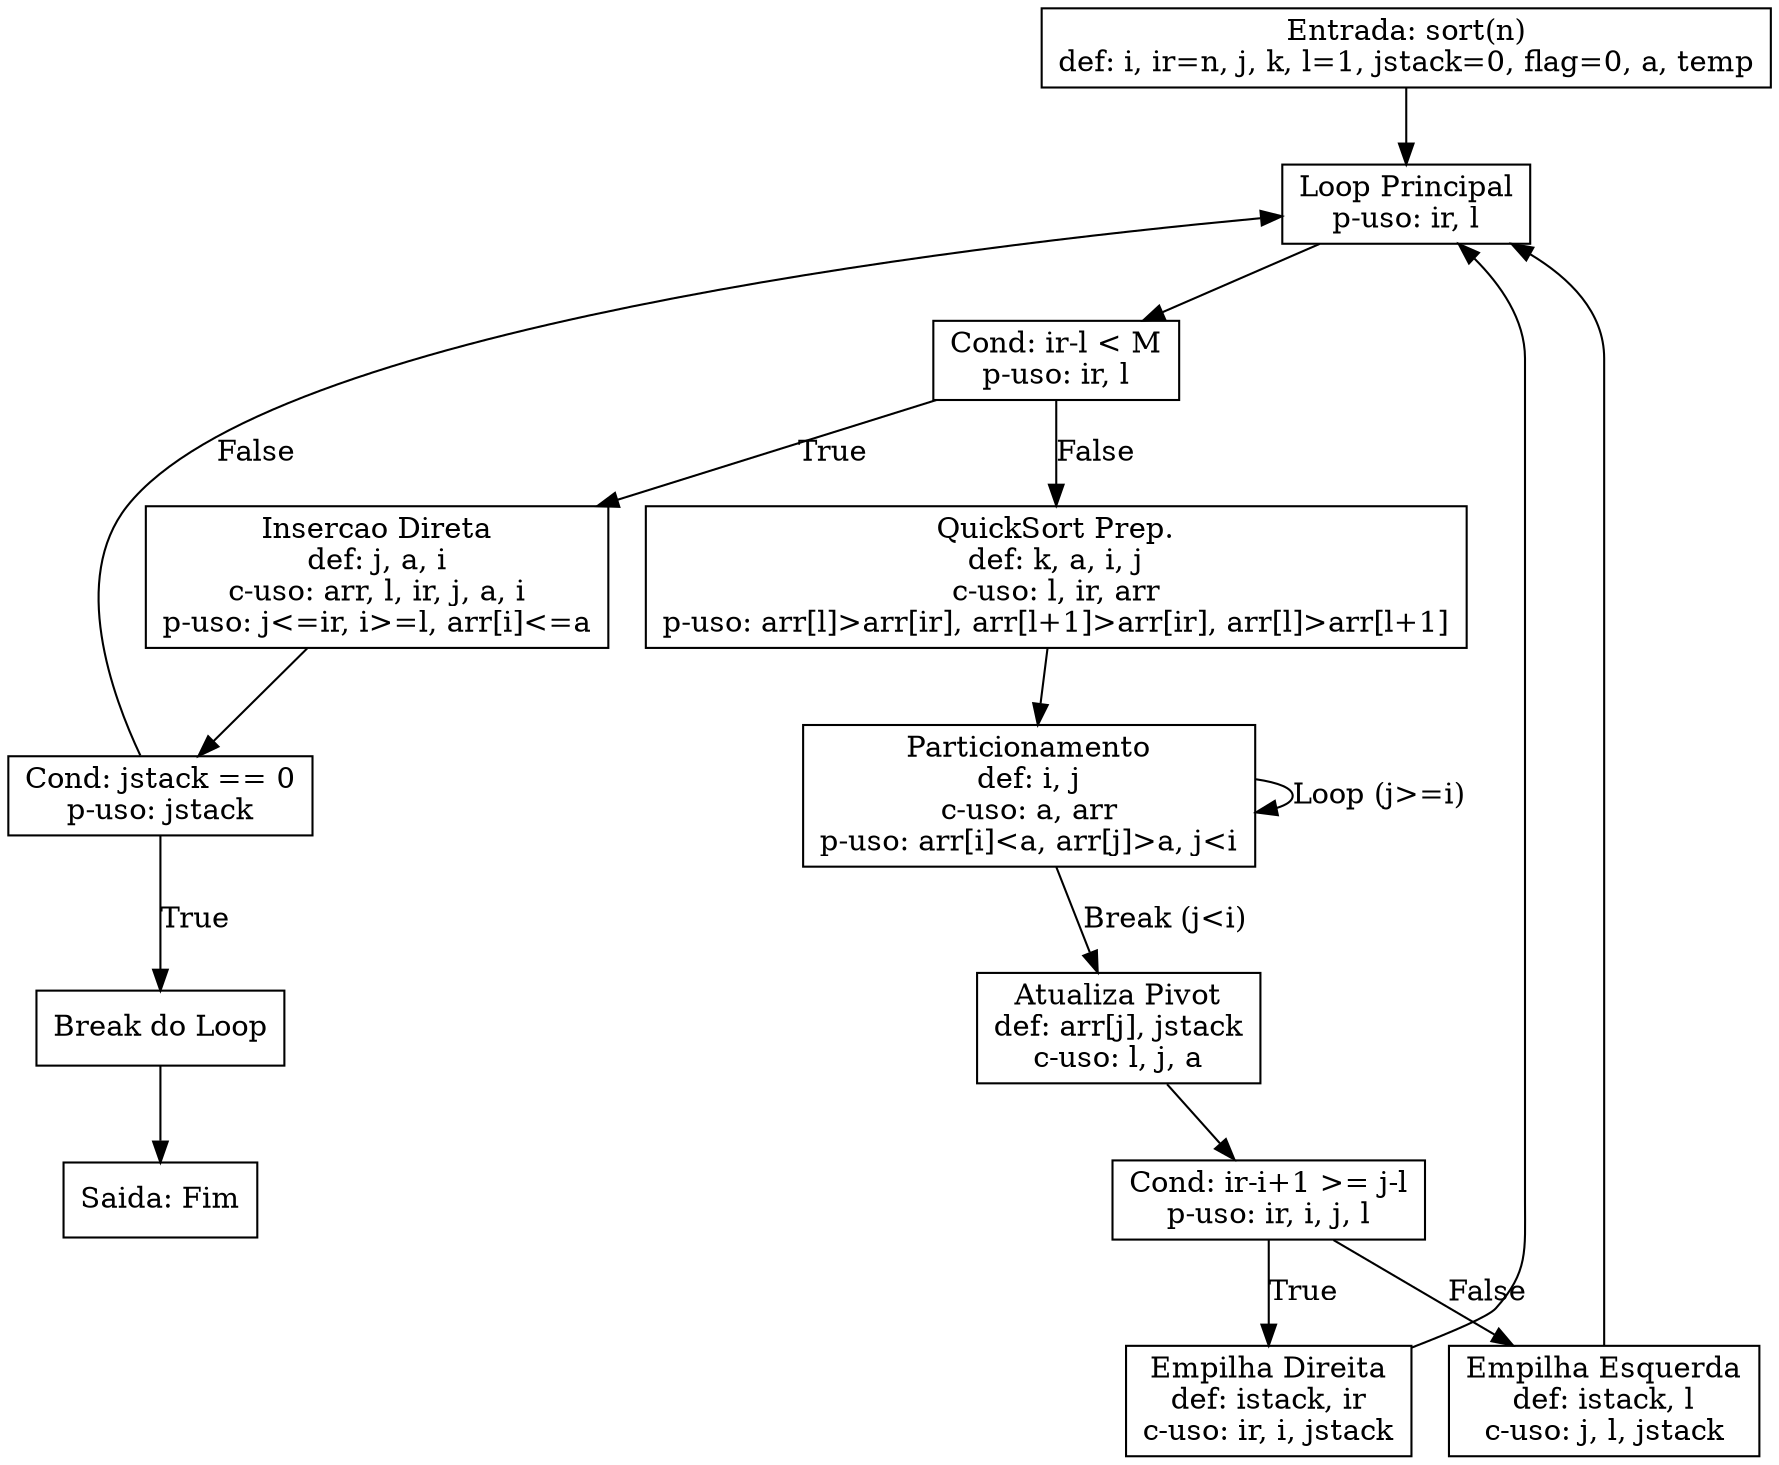 digraph G {
    rankdir=TB;
    node [shape=box];

    // Nos (Blocos Basicos)
    entry [label="Entrada: sort(n)\ndef: i, ir=n, j, k, l=1, jstack=0, flag=0, a, temp"];
    loop_start [label="Loop Principal\np-uso: ir, l"];
    cond1 [label="Cond: ir-l < M\np-uso: ir, l"];
    insertion_sort [label="Insercao Direta\ndef: j, a, i\nc-uso: arr, l, ir, j, a, i\np-uso: j<=ir, i>=l, arr[i]<=a"];
    cond2 [label="Cond: jstack == 0\np-uso: jstack"];
    break [label="Break do Loop"];
    quick_sort [label="QuickSort Prep.\ndef: k, a, i, j\nc-uso: l, ir, arr\np-uso: arr[l]>arr[ir], arr[l+1]>arr[ir], arr[l]>arr[l+1]"];
    partition [label="Particionamento\ndef: i, j\nc-uso: a, arr\np-uso: arr[i]<a, arr[j]>a, j<i"];
    update [label="Atualiza Pivot\ndef: arr[j], jstack\nc-uso: l, j, a"];
    cond3 [label="Cond: ir-i+1 >= j-l\np-uso: ir, i, j, l"];
    push_right [label="Empilha Direita\ndef: istack, ir\nc-uso: ir, i, jstack"];
    push_left [label="Empilha Esquerda\ndef: istack, l\nc-uso: j, l, jstack"];
    exit [label="Saida: Fim"];

    // Arestas de Controle
    entry -> loop_start;
    loop_start -> cond1;
    cond1 -> insertion_sort [label="True"];
    cond1 -> quick_sort [label="False"];
    insertion_sort -> cond2;
    cond2 -> break [label="True"];
    cond2 -> loop_start [label="False"];
    break -> exit;
    quick_sort -> partition;
    partition -> partition [label="Loop (j>=i)"];
    partition -> update [label="Break (j<i)"];
    update -> cond3;
    cond3 -> push_right [label="True"];
    cond3 -> push_left [label="False"];
    push_right -> loop_start;
    push_left -> loop_start;
}